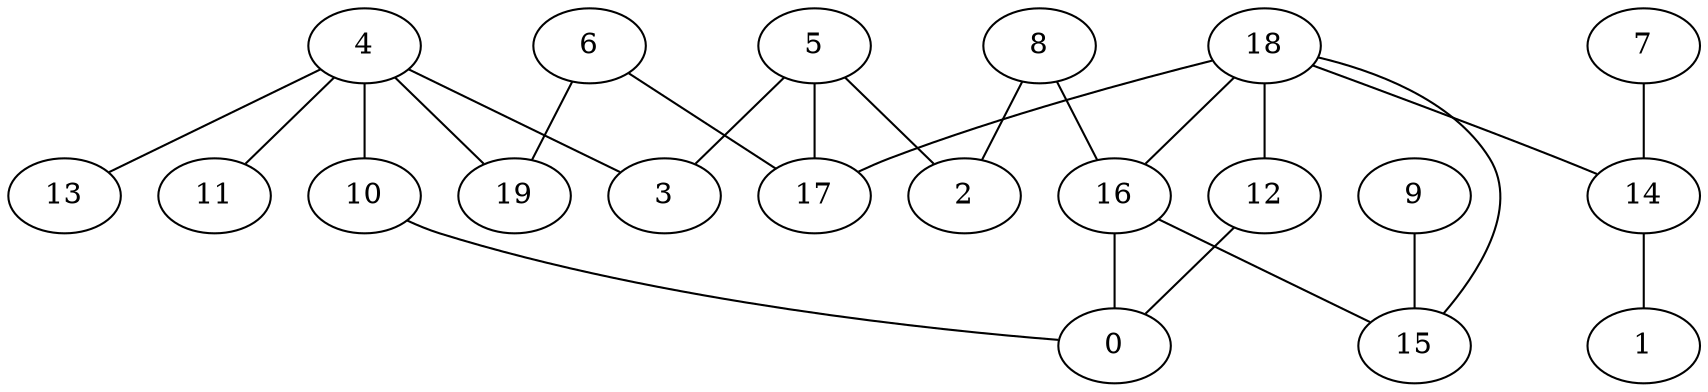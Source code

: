 digraph GG_graph {

subgraph G_graph {
edge [color = black]
"12" -> "0" [dir = none]
"5" -> "17" [dir = none]
"18" -> "17" [dir = none]
"18" -> "14" [dir = none]
"18" -> "15" [dir = none]
"10" -> "0" [dir = none]
"16" -> "0" [dir = none]
"16" -> "15" [dir = none]
"8" -> "2" [dir = none]
"8" -> "16" [dir = none]
"14" -> "1" [dir = none]
"4" -> "13" [dir = none]
"4" -> "11" [dir = none]
"4" -> "19" [dir = none]
"4" -> "3" [dir = none]
"4" -> "10" [dir = none]
"6" -> "19" [dir = none]
"9" -> "15" [dir = none]
"7" -> "14" [dir = none]
"5" -> "2" [dir = none]
"18" -> "12" [dir = none]
"18" -> "16" [dir = none]
"5" -> "3" [dir = none]
"6" -> "17" [dir = none]
}

}
